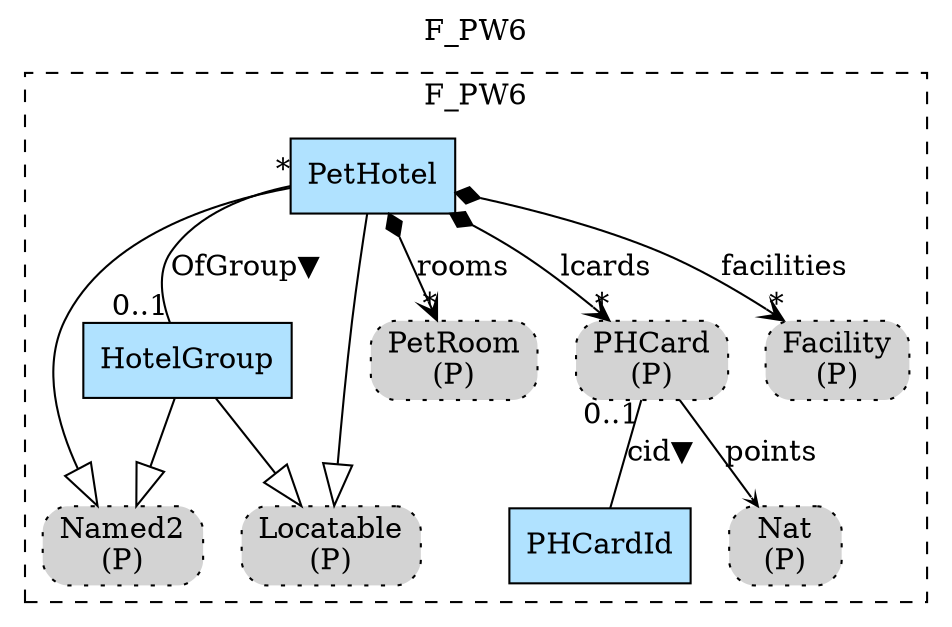 digraph {graph[label=F_PW6,labelloc=tl,labelfontsize=12];
subgraph cluster_F_PW6{style=dashed;label=F_PW6;
"PetHotel"[shape=record,fillcolor=lightskyblue1,style = filled,label="PetHotel"];
"HotelGroup"[shape=record,fillcolor=lightskyblue1,style = filled,label="HotelGroup"];
"PNamed2"[shape=box,fillcolor=lightgray,style ="rounded,filled,dotted",label=<Named2<br/>(P)>];
"PLocatable"[shape=box,fillcolor=lightgray,style ="rounded,filled,dotted",label=<Locatable<br/>(P)>];
"PPetRoom"[shape=box,fillcolor=lightgray,style ="rounded,filled,dotted",label=<PetRoom<br/>(P)>];
"PPHCard"[shape=box,fillcolor=lightgray,style ="rounded,filled,dotted",label=<PHCard<br/>(P)>];
"PFacility"[shape=box,fillcolor=lightgray,style ="rounded,filled,dotted",label=<Facility<br/>(P)>];
"PHCardId"[shape=record,fillcolor=lightskyblue1,style = filled,label="PHCardId"];
"PNat"[shape=box,fillcolor=lightgray,style ="rounded,filled,dotted",label=<Nat<br/>(P)>];

"PetHotel"->"HotelGroup"[label="OfGroup▼",dir=none,taillabel="*",headlabel="0..1"];
"PetHotel"->"PPHCard"[label="lcards",arrowhead=vee,arrowtail=diamond,dir=both,headlabel="*"];
"PetHotel"->"PFacility"[label="facilities",arrowhead=vee,arrowtail=diamond,dir=both,headlabel="*"];
"PetHotel"->"PPetRoom"[label="rooms",arrowhead=vee,arrowtail=diamond,dir=both,headlabel="*"];
"PPHCard"->"PNat"[label="points",arrowhead=vee,headlabel="",arrowsize=.5];
"PPHCard"->"PHCardId"[label="cid▼",dir=none,taillabel="0..1",headlabel=""];
"PetHotel"->"PNamed2"[arrowhead=onormal,arrowsize=2.0];
"PetHotel"->"PLocatable"[arrowhead=onormal,arrowsize=2.0];
"HotelGroup"->"PNamed2"[arrowhead=onormal,arrowsize=2.0];
"HotelGroup"->"PLocatable"[arrowhead=onormal,arrowsize=2.0];

}






}